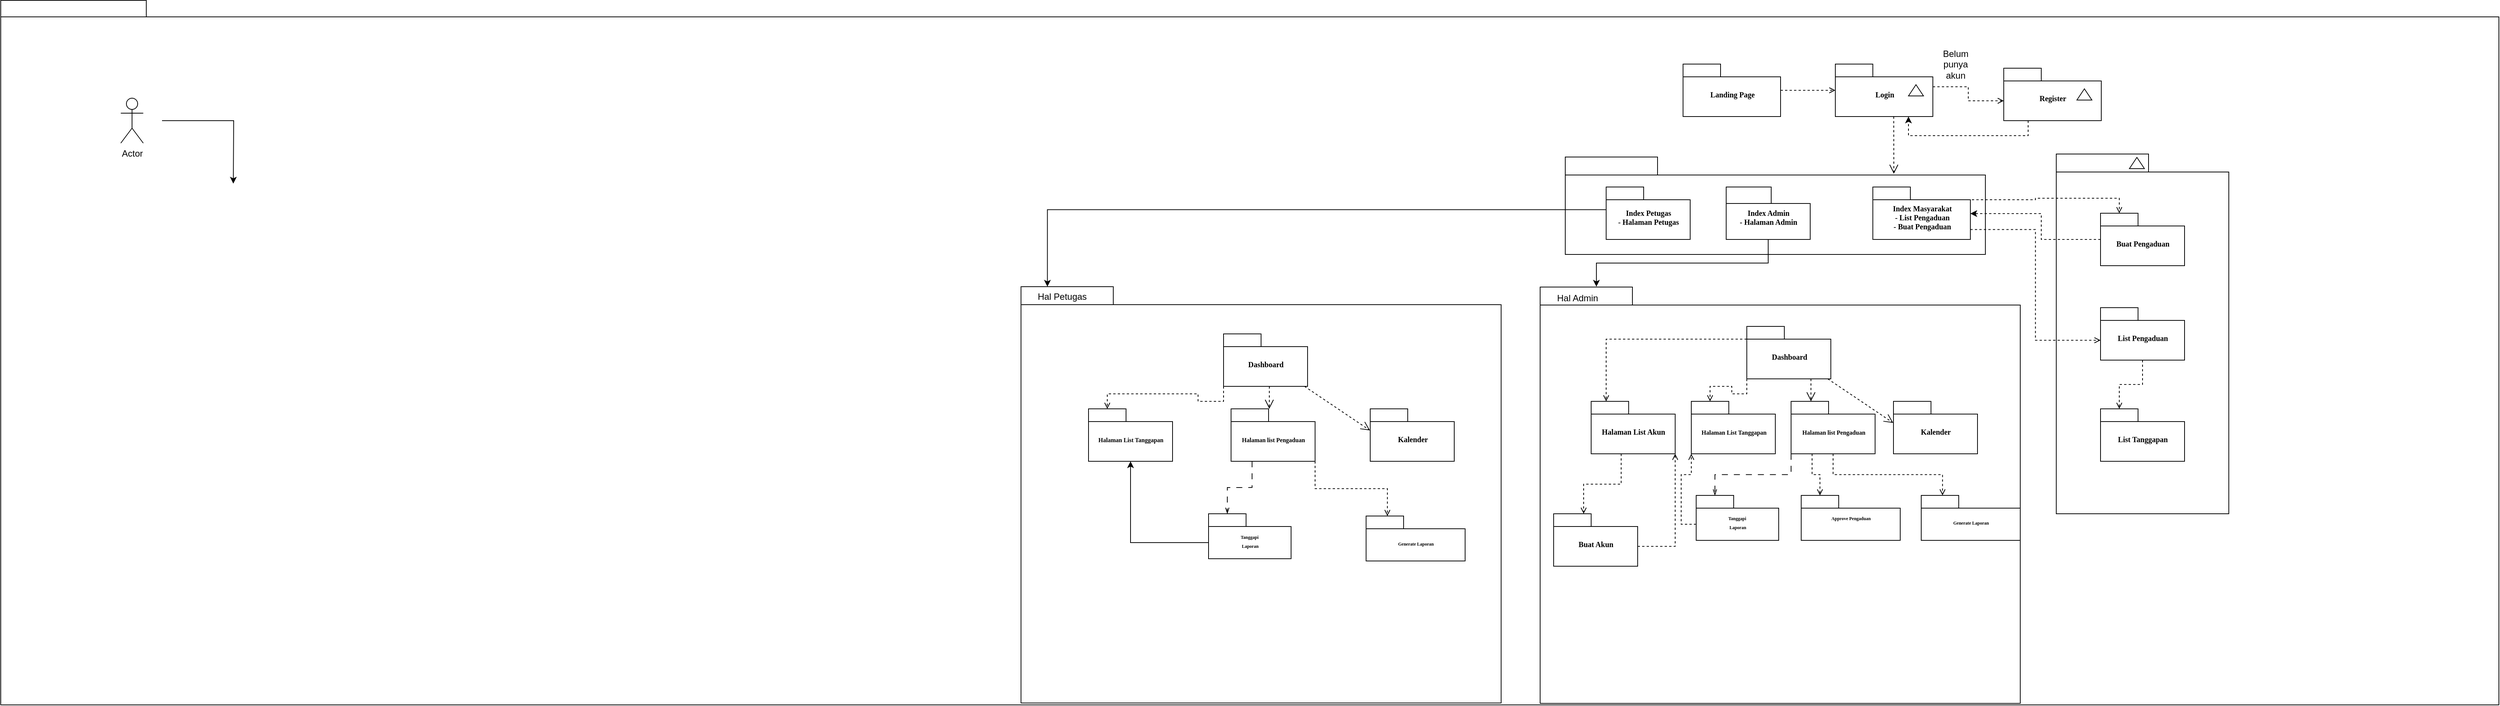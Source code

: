 <mxfile version="21.0.6" type="github">
  <diagram name="Page-1" id="b5b7bab2-c9e2-2cf4-8b2a-24fd1a2a6d21">
    <mxGraphModel dx="3581" dy="638" grid="1" gridSize="10" guides="1" tooltips="1" connect="1" arrows="1" fold="1" page="1" pageScale="1" pageWidth="827" pageHeight="1169" background="none" math="0" shadow="0">
      <root>
        <mxCell id="0" />
        <mxCell id="1" parent="0" />
        <mxCell id="6e0c8c40b5770093-72" value="" style="shape=folder;fontStyle=1;spacingTop=10;tabWidth=194;tabHeight=22;tabPosition=left;html=1;rounded=0;shadow=0;comic=0;labelBackgroundColor=none;strokeWidth=1;fillColor=none;fontFamily=Verdana;fontSize=10;align=center;" parent="1" vertex="1">
          <mxGeometry x="-1680" y="89.5" width="3330" height="940" as="geometry" />
        </mxCell>
        <mxCell id="6e0c8c40b5770093-7" value="" style="group;labelBackgroundColor=none;" parent="1" vertex="1" connectable="0">
          <mxGeometry x="765.5" y="174.5" width="130" height="70" as="geometry" />
        </mxCell>
        <mxCell id="6e0c8c40b5770093-8" value="Login" style="shape=folder;fontStyle=1;spacingTop=10;tabWidth=50;tabHeight=17;tabPosition=left;html=1;rounded=0;shadow=0;comic=0;labelBackgroundColor=none;strokeWidth=1;fontFamily=Verdana;fontSize=10;align=center;" parent="6e0c8c40b5770093-7" vertex="1">
          <mxGeometry width="130" height="70" as="geometry" />
        </mxCell>
        <mxCell id="6e0c8c40b5770093-9" value="" style="triangle;whiteSpace=wrap;html=1;rounded=0;shadow=0;comic=0;labelBackgroundColor=none;strokeWidth=1;fontFamily=Verdana;fontSize=10;align=center;rotation=-90;" parent="6e0c8c40b5770093-7" vertex="1">
          <mxGeometry x="100" y="25" width="15" height="20" as="geometry" />
        </mxCell>
        <mxCell id="6e0c8c40b5770093-19" value="" style="group;labelBackgroundColor=none;" parent="1" vertex="1" connectable="0">
          <mxGeometry x="685.5" y="298.5" width="280" height="141.5" as="geometry" />
        </mxCell>
        <mxCell id="6e0c8c40b5770093-20" value="" style="shape=folder;fontStyle=1;spacingTop=10;tabWidth=123;tabHeight=24;tabPosition=left;html=1;rounded=0;shadow=0;comic=0;labelBackgroundColor=none;strokeWidth=1;fontFamily=Verdana;fontSize=10;align=center;" parent="6e0c8c40b5770093-19" vertex="1">
          <mxGeometry x="-280" width="560" height="130" as="geometry" />
        </mxCell>
        <mxCell id="6e0c8c40b5770093-23" value="Index Masyarakat&lt;br&gt;- List Pengaduan&lt;br&gt;- Buat Pengaduan" style="shape=folder;fontStyle=1;spacingTop=10;tabWidth=50;tabHeight=17;tabPosition=left;html=1;rounded=0;shadow=0;comic=0;labelBackgroundColor=none;strokeWidth=1;fontFamily=Verdana;fontSize=10;align=center;" parent="6e0c8c40b5770093-19" vertex="1">
          <mxGeometry x="130" y="40" width="130" height="70" as="geometry" />
        </mxCell>
        <mxCell id="-p2scP-3zSG3VPXRDZF1-8" value="Index Admin&lt;br&gt;- Halaman Admin" style="shape=folder;fontStyle=1;spacingTop=10;tabWidth=60;tabHeight=22;tabPosition=left;html=1;rounded=0;shadow=0;comic=0;labelBackgroundColor=none;strokeWidth=1;fontFamily=Verdana;fontSize=10;align=center;" vertex="1" parent="6e0c8c40b5770093-19">
          <mxGeometry x="-65.5" y="40" width="112" height="70" as="geometry" />
        </mxCell>
        <mxCell id="6e0c8c40b5770093-30" value="" style="group;labelBackgroundColor=none;" parent="1" vertex="1" connectable="0">
          <mxGeometry x="1060" y="294.5" width="230" height="480" as="geometry" />
        </mxCell>
        <mxCell id="6e0c8c40b5770093-24" value="" style="group;labelBackgroundColor=none;" parent="6e0c8c40b5770093-30" vertex="1" connectable="0">
          <mxGeometry width="230" height="480" as="geometry" />
        </mxCell>
        <mxCell id="6e0c8c40b5770093-25" value="" style="shape=folder;fontStyle=1;spacingTop=10;tabWidth=123;tabHeight=24;tabPosition=left;html=1;rounded=0;shadow=0;comic=0;labelBackgroundColor=none;strokeWidth=1;fontFamily=Verdana;fontSize=10;align=center;" parent="6e0c8c40b5770093-24" vertex="1">
          <mxGeometry width="230" height="480" as="geometry" />
        </mxCell>
        <mxCell id="6e0c8c40b5770093-29" value="" style="triangle;whiteSpace=wrap;html=1;rounded=0;shadow=0;comic=0;labelBackgroundColor=none;strokeWidth=1;fontFamily=Verdana;fontSize=10;align=center;rotation=-90;" parent="6e0c8c40b5770093-24" vertex="1">
          <mxGeometry x="100" y="2" width="15" height="20" as="geometry" />
        </mxCell>
        <mxCell id="6e0c8c40b5770093-27" value="Buat Pengaduan" style="shape=folder;fontStyle=1;spacingTop=10;tabWidth=50;tabHeight=17;tabPosition=left;html=1;rounded=0;shadow=0;comic=0;labelBackgroundColor=none;strokeWidth=1;fontFamily=Verdana;fontSize=10;align=center;" parent="6e0c8c40b5770093-24" vertex="1">
          <mxGeometry x="59" y="79" width="112" height="70" as="geometry" />
        </mxCell>
        <mxCell id="-p2scP-3zSG3VPXRDZF1-38" style="edgeStyle=orthogonalEdgeStyle;rounded=0;orthogonalLoop=1;jettySize=auto;html=1;exitX=0.5;exitY=1;exitDx=0;exitDy=0;exitPerimeter=0;entryX=0;entryY=0;entryDx=25;entryDy=0;entryPerimeter=0;dashed=1;endArrow=open;endFill=0;" edge="1" parent="6e0c8c40b5770093-24" source="6e0c8c40b5770093-31" target="6e0c8c40b5770093-28">
          <mxGeometry relative="1" as="geometry" />
        </mxCell>
        <mxCell id="6e0c8c40b5770093-31" value="List Pengaduan" style="shape=folder;fontStyle=1;spacingTop=10;tabWidth=50;tabHeight=17;tabPosition=left;html=1;rounded=0;shadow=0;comic=0;labelBackgroundColor=none;strokeWidth=1;fontFamily=Verdana;fontSize=10;align=center;" parent="6e0c8c40b5770093-24" vertex="1">
          <mxGeometry x="59" y="205" width="112" height="70" as="geometry" />
        </mxCell>
        <mxCell id="6e0c8c40b5770093-28" value="List Tanggapan" style="shape=folder;fontStyle=1;spacingTop=10;tabWidth=50;tabHeight=17;tabPosition=left;html=1;rounded=0;shadow=0;comic=0;labelBackgroundColor=none;strokeWidth=1;fontFamily=Verdana;fontSize=10;align=center;" parent="6e0c8c40b5770093-24" vertex="1">
          <mxGeometry x="59" y="340" width="112" height="70" as="geometry" />
        </mxCell>
        <mxCell id="6e0c8c40b5770093-33" value="" style="shape=folder;fontStyle=1;spacingTop=10;tabWidth=123;tabHeight=24;tabPosition=left;html=1;rounded=0;shadow=0;comic=0;labelBackgroundColor=none;strokeWidth=1;fontFamily=Verdana;fontSize=10;align=center;" parent="1" vertex="1">
          <mxGeometry x="372" y="472" width="640" height="555.5" as="geometry" />
        </mxCell>
        <mxCell id="6e0c8c40b5770093-64" style="edgeStyle=elbowEdgeStyle;rounded=0;html=1;dashed=1;labelBackgroundColor=none;startFill=0;endArrow=open;endFill=0;endSize=10;fontFamily=Verdana;fontSize=10;fontColor=default;" parent="1" source="6e0c8c40b5770093-42" target="6e0c8c40b5770093-44" edge="1">
          <mxGeometry relative="1" as="geometry" />
        </mxCell>
        <mxCell id="6e0c8c40b5770093-65" style="edgeStyle=none;rounded=0;html=1;dashed=1;labelBackgroundColor=none;startFill=0;endArrow=open;endFill=0;endSize=10;fontFamily=Verdana;fontSize=10;entryX=-0.003;entryY=0.411;entryPerimeter=0;fontColor=default;" parent="1" source="6e0c8c40b5770093-42" target="6e0c8c40b5770093-45" edge="1">
          <mxGeometry relative="1" as="geometry" />
        </mxCell>
        <mxCell id="-p2scP-3zSG3VPXRDZF1-26" style="edgeStyle=orthogonalEdgeStyle;rounded=0;orthogonalLoop=1;jettySize=auto;html=1;exitX=0;exitY=0;exitDx=0;exitDy=70;exitPerimeter=0;entryX=0;entryY=0;entryDx=25;entryDy=0;entryPerimeter=0;dashed=1;endArrow=open;endFill=0;" edge="1" parent="1" source="6e0c8c40b5770093-42" target="6e0c8c40b5770093-43">
          <mxGeometry relative="1" as="geometry" />
        </mxCell>
        <mxCell id="-p2scP-3zSG3VPXRDZF1-30" style="edgeStyle=orthogonalEdgeStyle;rounded=0;orthogonalLoop=1;jettySize=auto;html=1;exitX=0;exitY=0;exitDx=0;exitDy=17;exitPerimeter=0;dashed=1;endArrow=open;endFill=0;" edge="1" parent="1" source="6e0c8c40b5770093-42" target="-p2scP-3zSG3VPXRDZF1-25">
          <mxGeometry relative="1" as="geometry">
            <Array as="points">
              <mxPoint x="460" y="542" />
            </Array>
          </mxGeometry>
        </mxCell>
        <mxCell id="6e0c8c40b5770093-42" value="Dashboard&lt;br&gt;" style="shape=folder;fontStyle=1;spacingTop=10;tabWidth=50;tabHeight=17;tabPosition=left;html=1;rounded=0;shadow=0;comic=0;labelBackgroundColor=none;strokeWidth=1;fontFamily=Verdana;fontSize=10;align=center;" parent="1" vertex="1">
          <mxGeometry x="647.5" y="524.5" width="112" height="70" as="geometry" />
        </mxCell>
        <mxCell id="6e0c8c40b5770093-43" value="&lt;font style=&quot;font-size: 8px;&quot;&gt;Halaman List Tanggapan&lt;/font&gt;" style="shape=folder;fontStyle=1;spacingTop=10;tabWidth=50;tabHeight=17;tabPosition=left;html=1;rounded=0;shadow=0;comic=0;labelBackgroundColor=none;strokeWidth=1;fontFamily=Verdana;fontSize=10;align=center;" parent="1" vertex="1">
          <mxGeometry x="573.5" y="624.5" width="112" height="70" as="geometry" />
        </mxCell>
        <mxCell id="-p2scP-3zSG3VPXRDZF1-54" style="edgeStyle=orthogonalEdgeStyle;rounded=0;orthogonalLoop=1;jettySize=auto;html=1;exitX=0.5;exitY=1;exitDx=0;exitDy=0;exitPerimeter=0;entryX=0.215;entryY=0;entryDx=0;entryDy=0;entryPerimeter=0;dashed=1;endArrow=open;endFill=0;" edge="1" parent="1" source="6e0c8c40b5770093-44" target="-p2scP-3zSG3VPXRDZF1-53">
          <mxGeometry relative="1" as="geometry" />
        </mxCell>
        <mxCell id="-p2scP-3zSG3VPXRDZF1-57" style="edgeStyle=orthogonalEdgeStyle;rounded=0;orthogonalLoop=1;jettySize=auto;html=1;exitX=0;exitY=0;exitDx=0;exitDy=70;exitPerimeter=0;entryX=0;entryY=0;entryDx=25;entryDy=0;entryPerimeter=0;dashed=1;dashPattern=8 8;endArrow=openThin;endFill=0;" edge="1" parent="1" source="6e0c8c40b5770093-44" target="-p2scP-3zSG3VPXRDZF1-56">
          <mxGeometry relative="1" as="geometry" />
        </mxCell>
        <mxCell id="-p2scP-3zSG3VPXRDZF1-76" style="edgeStyle=orthogonalEdgeStyle;rounded=0;orthogonalLoop=1;jettySize=auto;html=1;exitX=0.25;exitY=1;exitDx=0;exitDy=0;exitPerimeter=0;entryX=0;entryY=0;entryDx=25;entryDy=0;entryPerimeter=0;dashed=1;endArrow=open;endFill=0;" edge="1" parent="1" source="6e0c8c40b5770093-44" target="-p2scP-3zSG3VPXRDZF1-74">
          <mxGeometry relative="1" as="geometry">
            <mxPoint x="734" y="740" as="targetPoint" />
          </mxGeometry>
        </mxCell>
        <mxCell id="6e0c8c40b5770093-44" value="&lt;font style=&quot;font-size: 8px;&quot;&gt;Halaman list Pengaduan&lt;/font&gt;" style="shape=folder;fontStyle=1;spacingTop=10;tabWidth=50;tabHeight=17;tabPosition=left;html=1;rounded=0;shadow=0;comic=0;labelBackgroundColor=none;strokeWidth=1;fontFamily=Verdana;fontSize=10;align=center;" parent="1" vertex="1">
          <mxGeometry x="706.5" y="624.5" width="112" height="70" as="geometry" />
        </mxCell>
        <mxCell id="6e0c8c40b5770093-45" value="Kalender" style="shape=folder;fontStyle=1;spacingTop=10;tabWidth=50;tabHeight=17;tabPosition=left;html=1;rounded=0;shadow=0;comic=0;labelBackgroundColor=none;strokeWidth=1;fontFamily=Verdana;fontSize=10;align=center;" parent="1" vertex="1">
          <mxGeometry x="843" y="624.5" width="112" height="70" as="geometry" />
        </mxCell>
        <mxCell id="6e0c8c40b5770093-59" style="rounded=0;html=1;dashed=1;labelBackgroundColor=none;startFill=0;endArrow=open;endFill=0;endSize=10;fontFamily=Verdana;fontSize=10;entryX=0.592;entryY=0.2;entryPerimeter=0;edgeStyle=elbowEdgeStyle;fontColor=default;" parent="1" edge="1">
          <mxGeometry relative="1" as="geometry">
            <mxPoint x="843.328" y="244.5" as="sourcePoint" />
            <mxPoint x="843.328" y="320.845" as="targetPoint" />
          </mxGeometry>
        </mxCell>
        <mxCell id="-p2scP-3zSG3VPXRDZF1-2" value="Hal Admin" style="text;html=1;strokeColor=none;fillColor=none;align=center;verticalAlign=middle;whiteSpace=wrap;rounded=0;" vertex="1" parent="1">
          <mxGeometry x="372" y="471.5" width="100" height="30" as="geometry" />
        </mxCell>
        <mxCell id="-p2scP-3zSG3VPXRDZF1-7" value="" style="edgeStyle=orthogonalEdgeStyle;rounded=0;orthogonalLoop=1;jettySize=auto;html=1;dashed=1;endArrow=open;endFill=0;" edge="1" parent="1" source="-p2scP-3zSG3VPXRDZF1-6" target="6e0c8c40b5770093-8">
          <mxGeometry relative="1" as="geometry" />
        </mxCell>
        <mxCell id="-p2scP-3zSG3VPXRDZF1-6" value="Landing Page" style="shape=folder;fontStyle=1;spacingTop=10;tabWidth=50;tabHeight=17;tabPosition=left;html=1;rounded=0;shadow=0;comic=0;labelBackgroundColor=none;strokeWidth=1;fontFamily=Verdana;fontSize=10;align=center;" vertex="1" parent="1">
          <mxGeometry x="562.5" y="174.5" width="130" height="70" as="geometry" />
        </mxCell>
        <mxCell id="-p2scP-3zSG3VPXRDZF1-72" style="edgeStyle=orthogonalEdgeStyle;rounded=0;orthogonalLoop=1;jettySize=auto;html=1;exitX=0;exitY=0;exitDx=0;exitDy=30.25;exitPerimeter=0;entryX=0.055;entryY=0;entryDx=0;entryDy=0;entryPerimeter=0;" edge="1" parent="1" source="6e0c8c40b5770093-22" target="-p2scP-3zSG3VPXRDZF1-71">
          <mxGeometry relative="1" as="geometry" />
        </mxCell>
        <mxCell id="6e0c8c40b5770093-22" value="Index Petugas&lt;br&gt;- Halaman Petugas" style="shape=folder;fontStyle=1;spacingTop=10;tabWidth=50;tabHeight=17;tabPosition=left;html=1;rounded=0;shadow=0;comic=0;labelBackgroundColor=none;strokeWidth=1;fontFamily=Verdana;fontSize=10;align=center;" parent="1" vertex="1">
          <mxGeometry x="460" y="338.5" width="112" height="70" as="geometry" />
        </mxCell>
        <mxCell id="-p2scP-3zSG3VPXRDZF1-24" style="edgeStyle=orthogonalEdgeStyle;rounded=0;orthogonalLoop=1;jettySize=auto;html=1;exitX=0.5;exitY=1;exitDx=0;exitDy=0;exitPerimeter=0;entryX=0.75;entryY=0;entryDx=0;entryDy=0;" edge="1" parent="1" source="-p2scP-3zSG3VPXRDZF1-8" target="-p2scP-3zSG3VPXRDZF1-2">
          <mxGeometry relative="1" as="geometry" />
        </mxCell>
        <mxCell id="-p2scP-3zSG3VPXRDZF1-41" value="" style="edgeStyle=orthogonalEdgeStyle;rounded=0;orthogonalLoop=1;jettySize=auto;html=1;endArrow=open;endFill=0;dashed=1;" edge="1" parent="1" source="-p2scP-3zSG3VPXRDZF1-25" target="-p2scP-3zSG3VPXRDZF1-40">
          <mxGeometry relative="1" as="geometry">
            <Array as="points">
              <mxPoint x="480" y="735" />
              <mxPoint x="430" y="735" />
            </Array>
          </mxGeometry>
        </mxCell>
        <mxCell id="-p2scP-3zSG3VPXRDZF1-25" value="Halaman List Akun" style="shape=folder;fontStyle=1;spacingTop=10;tabWidth=50;tabHeight=17;tabPosition=left;html=1;rounded=0;shadow=0;comic=0;labelBackgroundColor=none;strokeWidth=1;fontFamily=Verdana;fontSize=10;align=center;" vertex="1" parent="1">
          <mxGeometry x="440" y="624.5" width="112" height="70" as="geometry" />
        </mxCell>
        <mxCell id="-p2scP-3zSG3VPXRDZF1-32" style="edgeStyle=orthogonalEdgeStyle;rounded=0;orthogonalLoop=1;jettySize=auto;html=1;dashed=1;" edge="1" parent="1" source="6e0c8c40b5770093-27" target="6e0c8c40b5770093-23">
          <mxGeometry relative="1" as="geometry">
            <Array as="points">
              <mxPoint x="1040" y="409" />
              <mxPoint x="1040" y="374" />
            </Array>
          </mxGeometry>
        </mxCell>
        <mxCell id="-p2scP-3zSG3VPXRDZF1-34" style="edgeStyle=orthogonalEdgeStyle;rounded=0;orthogonalLoop=1;jettySize=auto;html=1;exitX=0;exitY=0;exitDx=130;exitDy=56.75;exitPerimeter=0;entryX=0;entryY=0;entryDx=0;entryDy=43.5;entryPerimeter=0;dashed=1;endArrow=open;endFill=0;" edge="1" parent="1" source="6e0c8c40b5770093-23" target="6e0c8c40b5770093-31">
          <mxGeometry relative="1" as="geometry" />
        </mxCell>
        <mxCell id="-p2scP-3zSG3VPXRDZF1-36" style="edgeStyle=orthogonalEdgeStyle;rounded=0;orthogonalLoop=1;jettySize=auto;html=1;exitX=0;exitY=0;exitDx=90;exitDy=17;exitPerimeter=0;entryX=0;entryY=0;entryDx=25;entryDy=0;entryPerimeter=0;dashed=1;endArrow=open;endFill=0;" edge="1" parent="1" source="6e0c8c40b5770093-23" target="6e0c8c40b5770093-27">
          <mxGeometry relative="1" as="geometry" />
        </mxCell>
        <mxCell id="-p2scP-3zSG3VPXRDZF1-60" style="edgeStyle=orthogonalEdgeStyle;rounded=0;orthogonalLoop=1;jettySize=auto;html=1;exitX=0;exitY=0;exitDx=112.0;exitDy=43.5;exitPerimeter=0;entryX=0;entryY=0;entryDx=112.0;entryDy=70;entryPerimeter=0;dashed=1;endArrow=open;endFill=0;" edge="1" parent="1" source="-p2scP-3zSG3VPXRDZF1-40" target="-p2scP-3zSG3VPXRDZF1-25">
          <mxGeometry relative="1" as="geometry" />
        </mxCell>
        <mxCell id="-p2scP-3zSG3VPXRDZF1-40" value="Buat Akun" style="shape=folder;fontStyle=1;spacingTop=10;tabWidth=50;tabHeight=17;tabPosition=left;html=1;rounded=0;shadow=0;comic=0;labelBackgroundColor=none;strokeWidth=1;fontFamily=Verdana;fontSize=10;align=center;" vertex="1" parent="1">
          <mxGeometry x="390" y="774.5" width="112" height="70" as="geometry" />
        </mxCell>
        <mxCell id="-p2scP-3zSG3VPXRDZF1-42" value="Actor" style="shape=umlActor;verticalLabelPosition=bottom;verticalAlign=top;html=1;outlineConnect=0;" vertex="1" parent="1">
          <mxGeometry x="-1520" y="220" width="30" height="60" as="geometry" />
        </mxCell>
        <mxCell id="-p2scP-3zSG3VPXRDZF1-49" value="" style="edgeStyle=orthogonalEdgeStyle;rounded=0;orthogonalLoop=1;jettySize=auto;html=1;" edge="1" parent="1" source="-p2scP-3zSG3VPXRDZF1-44">
          <mxGeometry relative="1" as="geometry">
            <mxPoint x="-1370" y="334" as="targetPoint" />
          </mxGeometry>
        </mxCell>
        <mxCell id="-p2scP-3zSG3VPXRDZF1-44" value="" style="whiteSpace=wrap;html=1;aspect=fixed;opacity=0;" vertex="1" parent="1">
          <mxGeometry x="-1545" y="210" width="80" height="80" as="geometry" />
        </mxCell>
        <mxCell id="-p2scP-3zSG3VPXRDZF1-53" value="&lt;font style=&quot;font-size: 6px;&quot;&gt;Generate Laporan&lt;/font&gt;" style="shape=folder;fontStyle=1;spacingTop=10;tabWidth=50;tabHeight=17;tabPosition=left;html=1;rounded=0;shadow=0;comic=0;labelBackgroundColor=none;strokeWidth=1;fontFamily=Verdana;fontSize=10;align=center;" vertex="1" parent="1">
          <mxGeometry x="880" y="750" width="132" height="60" as="geometry" />
        </mxCell>
        <mxCell id="-p2scP-3zSG3VPXRDZF1-62" style="edgeStyle=orthogonalEdgeStyle;rounded=0;orthogonalLoop=1;jettySize=auto;html=1;exitX=0;exitY=0;exitDx=0;exitDy=38.5;exitPerimeter=0;entryX=0;entryY=0;entryDx=0;entryDy=70;entryPerimeter=0;endArrow=open;endFill=0;dashed=1;" edge="1" parent="1" source="-p2scP-3zSG3VPXRDZF1-56" target="6e0c8c40b5770093-43">
          <mxGeometry relative="1" as="geometry" />
        </mxCell>
        <mxCell id="-p2scP-3zSG3VPXRDZF1-56" value="&lt;span style=&quot;font-size: 6px;&quot;&gt;Tanggapi&amp;nbsp;&lt;br&gt;Laporan&lt;br&gt;&lt;/span&gt;" style="shape=folder;fontStyle=1;spacingTop=10;tabWidth=50;tabHeight=17;tabPosition=left;html=1;rounded=0;shadow=0;comic=0;labelBackgroundColor=none;strokeWidth=1;fontFamily=Verdana;fontSize=10;align=center;" vertex="1" parent="1">
          <mxGeometry x="580" y="750" width="110" height="60" as="geometry" />
        </mxCell>
        <mxCell id="-p2scP-3zSG3VPXRDZF1-65" value="" style="group;labelBackgroundColor=none;" vertex="1" connectable="0" parent="1">
          <mxGeometry x="990" y="180" width="130" height="70" as="geometry" />
        </mxCell>
        <mxCell id="-p2scP-3zSG3VPXRDZF1-66" value="Register" style="shape=folder;fontStyle=1;spacingTop=10;tabWidth=50;tabHeight=17;tabPosition=left;html=1;rounded=0;shadow=0;comic=0;labelBackgroundColor=none;strokeWidth=1;fontFamily=Verdana;fontSize=10;align=center;" vertex="1" parent="-p2scP-3zSG3VPXRDZF1-65">
          <mxGeometry width="130" height="70" as="geometry" />
        </mxCell>
        <mxCell id="-p2scP-3zSG3VPXRDZF1-67" value="" style="triangle;whiteSpace=wrap;html=1;rounded=0;shadow=0;comic=0;labelBackgroundColor=none;strokeWidth=1;fontFamily=Verdana;fontSize=10;align=center;rotation=-90;" vertex="1" parent="-p2scP-3zSG3VPXRDZF1-65">
          <mxGeometry x="100" y="25" width="15" height="20" as="geometry" />
        </mxCell>
        <mxCell id="-p2scP-3zSG3VPXRDZF1-68" style="edgeStyle=orthogonalEdgeStyle;rounded=0;orthogonalLoop=1;jettySize=auto;html=1;exitX=0;exitY=0;exitDx=130;exitDy=30.25;exitPerimeter=0;entryX=0;entryY=0;entryDx=0;entryDy=43.5;entryPerimeter=0;dashed=1;endArrow=open;endFill=0;" edge="1" parent="1" source="6e0c8c40b5770093-8" target="-p2scP-3zSG3VPXRDZF1-66">
          <mxGeometry relative="1" as="geometry" />
        </mxCell>
        <mxCell id="-p2scP-3zSG3VPXRDZF1-69" value="Belum punya akun" style="text;html=1;strokeColor=none;fillColor=none;align=center;verticalAlign=middle;whiteSpace=wrap;rounded=0;" vertex="1" parent="1">
          <mxGeometry x="895.5" y="160" width="60" height="30" as="geometry" />
        </mxCell>
        <mxCell id="-p2scP-3zSG3VPXRDZF1-70" style="edgeStyle=orthogonalEdgeStyle;rounded=0;orthogonalLoop=1;jettySize=auto;html=1;exitX=0.25;exitY=1;exitDx=0;exitDy=0;exitPerimeter=0;entryX=0.75;entryY=1;entryDx=0;entryDy=0;entryPerimeter=0;dashed=1;" edge="1" parent="1" source="-p2scP-3zSG3VPXRDZF1-66" target="6e0c8c40b5770093-8">
          <mxGeometry relative="1" as="geometry" />
        </mxCell>
        <mxCell id="-p2scP-3zSG3VPXRDZF1-71" value="" style="shape=folder;fontStyle=1;spacingTop=10;tabWidth=123;tabHeight=24;tabPosition=left;html=1;rounded=0;shadow=0;comic=0;labelBackgroundColor=none;strokeWidth=1;fontFamily=Verdana;fontSize=10;align=center;" vertex="1" parent="1">
          <mxGeometry x="-320" y="471.5" width="640" height="555.5" as="geometry" />
        </mxCell>
        <mxCell id="-p2scP-3zSG3VPXRDZF1-73" value="Hal Petugas" style="text;html=1;strokeColor=none;fillColor=none;align=center;verticalAlign=middle;whiteSpace=wrap;rounded=0;" vertex="1" parent="1">
          <mxGeometry x="-300" y="470" width="70" height="30" as="geometry" />
        </mxCell>
        <mxCell id="-p2scP-3zSG3VPXRDZF1-74" value="&lt;font style=&quot;font-size: 6px;&quot;&gt;Approve Pengaduan&lt;br&gt;&lt;br&gt;&lt;/font&gt;" style="shape=folder;fontStyle=1;spacingTop=10;tabWidth=50;tabHeight=17;tabPosition=left;html=1;rounded=0;shadow=0;comic=0;labelBackgroundColor=none;strokeWidth=1;fontFamily=Verdana;fontSize=10;align=center;" vertex="1" parent="1">
          <mxGeometry x="720" y="750" width="132" height="60" as="geometry" />
        </mxCell>
        <mxCell id="-p2scP-3zSG3VPXRDZF1-87" style="edgeStyle=elbowEdgeStyle;rounded=0;html=1;dashed=1;labelBackgroundColor=none;startFill=0;endArrow=open;endFill=0;endSize=10;fontFamily=Verdana;fontSize=10;fontColor=default;" edge="1" parent="1" source="-p2scP-3zSG3VPXRDZF1-91" target="-p2scP-3zSG3VPXRDZF1-93">
          <mxGeometry relative="1" as="geometry" />
        </mxCell>
        <mxCell id="-p2scP-3zSG3VPXRDZF1-88" style="edgeStyle=none;rounded=0;html=1;dashed=1;labelBackgroundColor=none;startFill=0;endArrow=open;endFill=0;endSize=10;fontFamily=Verdana;fontSize=10;entryX=-0.003;entryY=0.411;entryPerimeter=0;fontColor=default;" edge="1" parent="1" source="-p2scP-3zSG3VPXRDZF1-91" target="-p2scP-3zSG3VPXRDZF1-94">
          <mxGeometry relative="1" as="geometry" />
        </mxCell>
        <mxCell id="-p2scP-3zSG3VPXRDZF1-89" style="edgeStyle=orthogonalEdgeStyle;rounded=0;orthogonalLoop=1;jettySize=auto;html=1;exitX=0;exitY=0;exitDx=0;exitDy=70;exitPerimeter=0;entryX=0;entryY=0;entryDx=25;entryDy=0;entryPerimeter=0;dashed=1;endArrow=open;endFill=0;" edge="1" parent="1" source="-p2scP-3zSG3VPXRDZF1-91" target="-p2scP-3zSG3VPXRDZF1-92">
          <mxGeometry relative="1" as="geometry" />
        </mxCell>
        <mxCell id="-p2scP-3zSG3VPXRDZF1-91" value="Dashboard&lt;br&gt;" style="shape=folder;fontStyle=1;spacingTop=10;tabWidth=50;tabHeight=17;tabPosition=left;html=1;rounded=0;shadow=0;comic=0;labelBackgroundColor=none;strokeWidth=1;fontFamily=Verdana;fontSize=10;align=center;" vertex="1" parent="1">
          <mxGeometry x="-50" y="534.5" width="112" height="70" as="geometry" />
        </mxCell>
        <mxCell id="-p2scP-3zSG3VPXRDZF1-92" value="&lt;font style=&quot;font-size: 8px;&quot;&gt;Halaman List Tanggapan&lt;/font&gt;" style="shape=folder;fontStyle=1;spacingTop=10;tabWidth=50;tabHeight=17;tabPosition=left;html=1;rounded=0;shadow=0;comic=0;labelBackgroundColor=none;strokeWidth=1;fontFamily=Verdana;fontSize=10;align=center;" vertex="1" parent="1">
          <mxGeometry x="-230" y="634.5" width="112" height="70" as="geometry" />
        </mxCell>
        <mxCell id="-p2scP-3zSG3VPXRDZF1-93" value="&lt;font style=&quot;font-size: 8px;&quot;&gt;Halaman list Pengaduan&lt;/font&gt;" style="shape=folder;fontStyle=1;spacingTop=10;tabWidth=50;tabHeight=17;tabPosition=left;html=1;rounded=0;shadow=0;comic=0;labelBackgroundColor=none;strokeWidth=1;fontFamily=Verdana;fontSize=10;align=center;" vertex="1" parent="1">
          <mxGeometry x="-40" y="634.5" width="112" height="70" as="geometry" />
        </mxCell>
        <mxCell id="-p2scP-3zSG3VPXRDZF1-94" value="Kalender" style="shape=folder;fontStyle=1;spacingTop=10;tabWidth=50;tabHeight=17;tabPosition=left;html=1;rounded=0;shadow=0;comic=0;labelBackgroundColor=none;strokeWidth=1;fontFamily=Verdana;fontSize=10;align=center;" vertex="1" parent="1">
          <mxGeometry x="145.5" y="634.5" width="112" height="70" as="geometry" />
        </mxCell>
        <mxCell id="-p2scP-3zSG3VPXRDZF1-97" style="edgeStyle=orthogonalEdgeStyle;rounded=0;orthogonalLoop=1;jettySize=auto;html=1;exitX=0;exitY=0;exitDx=112;exitDy=70;exitPerimeter=0;entryX=0.215;entryY=0;entryDx=0;entryDy=0;entryPerimeter=0;dashed=1;endArrow=open;endFill=0;" edge="1" parent="1" target="-p2scP-3zSG3VPXRDZF1-99" source="-p2scP-3zSG3VPXRDZF1-93">
          <mxGeometry relative="1" as="geometry">
            <mxPoint x="23" y="722.5" as="sourcePoint" />
          </mxGeometry>
        </mxCell>
        <mxCell id="-p2scP-3zSG3VPXRDZF1-98" style="edgeStyle=orthogonalEdgeStyle;rounded=0;orthogonalLoop=1;jettySize=auto;html=1;exitX=0.25;exitY=1;exitDx=0;exitDy=0;exitPerimeter=0;entryX=0;entryY=0;entryDx=25;entryDy=0;entryPerimeter=0;dashed=1;dashPattern=8 8;endArrow=openThin;endFill=0;" edge="1" parent="1" target="-p2scP-3zSG3VPXRDZF1-100" source="-p2scP-3zSG3VPXRDZF1-93">
          <mxGeometry relative="1" as="geometry">
            <mxPoint x="-33" y="722.5" as="sourcePoint" />
          </mxGeometry>
        </mxCell>
        <mxCell id="-p2scP-3zSG3VPXRDZF1-99" value="&lt;font style=&quot;font-size: 6px;&quot;&gt;Generate Laporan&lt;/font&gt;" style="shape=folder;fontStyle=1;spacingTop=10;tabWidth=50;tabHeight=17;tabPosition=left;html=1;rounded=0;shadow=0;comic=0;labelBackgroundColor=none;strokeWidth=1;fontFamily=Verdana;fontSize=10;align=center;" vertex="1" parent="1">
          <mxGeometry x="140" y="777.5" width="132" height="60" as="geometry" />
        </mxCell>
        <mxCell id="-p2scP-3zSG3VPXRDZF1-103" style="edgeStyle=orthogonalEdgeStyle;rounded=0;orthogonalLoop=1;jettySize=auto;html=1;exitX=0;exitY=0;exitDx=0;exitDy=38.5;exitPerimeter=0;entryX=0.5;entryY=1;entryDx=0;entryDy=0;entryPerimeter=0;" edge="1" parent="1" source="-p2scP-3zSG3VPXRDZF1-100" target="-p2scP-3zSG3VPXRDZF1-92">
          <mxGeometry relative="1" as="geometry" />
        </mxCell>
        <mxCell id="-p2scP-3zSG3VPXRDZF1-100" value="&lt;span style=&quot;font-size: 6px;&quot;&gt;Tanggapi&amp;nbsp;&lt;br&gt;Laporan&lt;br&gt;&lt;/span&gt;" style="shape=folder;fontStyle=1;spacingTop=10;tabWidth=50;tabHeight=17;tabPosition=left;html=1;rounded=0;shadow=0;comic=0;labelBackgroundColor=none;strokeWidth=1;fontFamily=Verdana;fontSize=10;align=center;" vertex="1" parent="1">
          <mxGeometry x="-70" y="774.5" width="110" height="60" as="geometry" />
        </mxCell>
        <mxCell id="-p2scP-3zSG3VPXRDZF1-102" style="edgeStyle=orthogonalEdgeStyle;rounded=0;orthogonalLoop=1;jettySize=auto;html=1;exitX=0.5;exitY=1;exitDx=0;exitDy=0;exitPerimeter=0;" edge="1" parent="1" source="-p2scP-3zSG3VPXRDZF1-100" target="-p2scP-3zSG3VPXRDZF1-100">
          <mxGeometry relative="1" as="geometry" />
        </mxCell>
      </root>
    </mxGraphModel>
  </diagram>
</mxfile>
